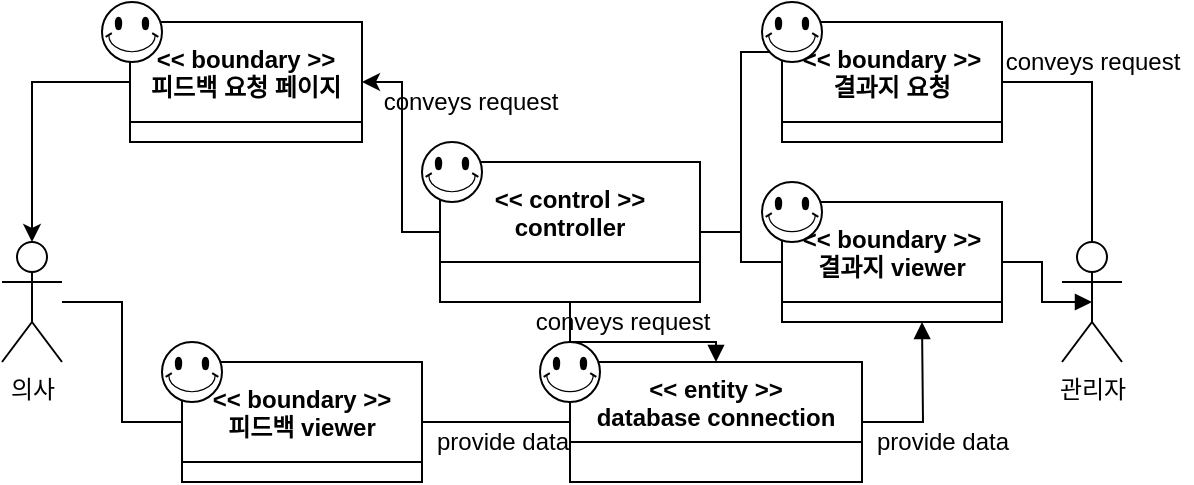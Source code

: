 <mxfile version="14.6.6" type="github">
  <diagram id="2snBoPdIVIojASlzs4ji" name="Page-1">
    <mxGraphModel dx="946" dy="544" grid="1" gridSize="10" guides="1" tooltips="1" connect="1" arrows="1" fold="1" page="1" pageScale="1" pageWidth="827" pageHeight="1169" math="0" shadow="0">
      <root>
        <mxCell id="0" />
        <mxCell id="1" parent="0" />
        <mxCell id="pNh5RsfMhSHscX6KeP78-1" value="의사" style="shape=umlActor;verticalLabelPosition=bottom;verticalAlign=top;html=1;outlineConnect=0;" vertex="1" parent="1">
          <mxGeometry x="130" y="200" width="30" height="60" as="geometry" />
        </mxCell>
        <mxCell id="pNh5RsfMhSHscX6KeP78-2" value="관리자" style="shape=umlActor;verticalLabelPosition=bottom;verticalAlign=top;html=1;outlineConnect=0;" vertex="1" parent="1">
          <mxGeometry x="660" y="200" width="30" height="60" as="geometry" />
        </mxCell>
        <mxCell id="pNh5RsfMhSHscX6KeP78-10" style="edgeStyle=orthogonalEdgeStyle;rounded=0;orthogonalLoop=1;jettySize=auto;html=1;entryX=1;entryY=0.5;entryDx=0;entryDy=0;" edge="1" parent="1" source="pNh5RsfMhSHscX6KeP78-3" target="pNh5RsfMhSHscX6KeP78-7">
          <mxGeometry relative="1" as="geometry">
            <Array as="points">
              <mxPoint x="330" y="195" />
              <mxPoint x="330" y="120" />
            </Array>
          </mxGeometry>
        </mxCell>
        <mxCell id="pNh5RsfMhSHscX6KeP78-14" style="edgeStyle=orthogonalEdgeStyle;rounded=0;orthogonalLoop=1;jettySize=auto;html=1;entryX=0;entryY=0.25;entryDx=0;entryDy=0;endArrow=none;endFill=0;" edge="1" parent="1" source="pNh5RsfMhSHscX6KeP78-3" target="pNh5RsfMhSHscX6KeP78-9">
          <mxGeometry relative="1" as="geometry" />
        </mxCell>
        <mxCell id="pNh5RsfMhSHscX6KeP78-17" style="edgeStyle=orthogonalEdgeStyle;rounded=0;orthogonalLoop=1;jettySize=auto;html=1;endArrow=none;endFill=0;" edge="1" parent="1" source="pNh5RsfMhSHscX6KeP78-3" target="pNh5RsfMhSHscX6KeP78-16">
          <mxGeometry relative="1" as="geometry" />
        </mxCell>
        <mxCell id="pNh5RsfMhSHscX6KeP78-20" style="edgeStyle=orthogonalEdgeStyle;rounded=0;orthogonalLoop=1;jettySize=auto;html=1;endArrow=block;endFill=1;" edge="1" parent="1" source="pNh5RsfMhSHscX6KeP78-3" target="pNh5RsfMhSHscX6KeP78-6">
          <mxGeometry relative="1" as="geometry" />
        </mxCell>
        <mxCell id="pNh5RsfMhSHscX6KeP78-3" value="&lt;&lt; control &gt;&gt;&#xa;controller" style="swimlane;startSize=50;" vertex="1" parent="1">
          <mxGeometry x="349" y="160" width="130" height="70" as="geometry" />
        </mxCell>
        <mxCell id="pNh5RsfMhSHscX6KeP78-19" style="edgeStyle=orthogonalEdgeStyle;rounded=0;orthogonalLoop=1;jettySize=auto;html=1;endArrow=block;endFill=1;" edge="1" parent="1" source="pNh5RsfMhSHscX6KeP78-6">
          <mxGeometry relative="1" as="geometry">
            <mxPoint x="590" y="240" as="targetPoint" />
          </mxGeometry>
        </mxCell>
        <mxCell id="pNh5RsfMhSHscX6KeP78-6" value="&lt;&lt; entity &gt;&gt;&#xa;database connection" style="swimlane;startSize=40;" vertex="1" parent="1">
          <mxGeometry x="414" y="260" width="146" height="60" as="geometry" />
        </mxCell>
        <mxCell id="pNh5RsfMhSHscX6KeP78-25" value="" style="verticalLabelPosition=bottom;verticalAlign=top;html=1;shape=mxgraph.basic.smiley" vertex="1" parent="pNh5RsfMhSHscX6KeP78-6">
          <mxGeometry x="-15" y="-10" width="30" height="30" as="geometry" />
        </mxCell>
        <mxCell id="pNh5RsfMhSHscX6KeP78-11" style="edgeStyle=orthogonalEdgeStyle;rounded=0;orthogonalLoop=1;jettySize=auto;html=1;" edge="1" parent="1" source="pNh5RsfMhSHscX6KeP78-7" target="pNh5RsfMhSHscX6KeP78-1">
          <mxGeometry relative="1" as="geometry" />
        </mxCell>
        <mxCell id="pNh5RsfMhSHscX6KeP78-7" value="&lt;&lt; boundary &gt;&gt;&#xa;피드백 요청 페이지" style="swimlane;startSize=50;" vertex="1" parent="1">
          <mxGeometry x="194" y="90" width="116" height="60" as="geometry" />
        </mxCell>
        <mxCell id="pNh5RsfMhSHscX6KeP78-21" value="" style="verticalLabelPosition=bottom;verticalAlign=top;html=1;shape=mxgraph.basic.smiley" vertex="1" parent="pNh5RsfMhSHscX6KeP78-7">
          <mxGeometry x="-14" y="-10" width="30" height="30" as="geometry" />
        </mxCell>
        <mxCell id="pNh5RsfMhSHscX6KeP78-12" style="edgeStyle=orthogonalEdgeStyle;rounded=0;orthogonalLoop=1;jettySize=auto;html=1;endArrow=none;endFill=0;" edge="1" parent="1" source="pNh5RsfMhSHscX6KeP78-8" target="pNh5RsfMhSHscX6KeP78-1">
          <mxGeometry relative="1" as="geometry" />
        </mxCell>
        <mxCell id="pNh5RsfMhSHscX6KeP78-13" style="edgeStyle=orthogonalEdgeStyle;rounded=0;orthogonalLoop=1;jettySize=auto;html=1;entryX=0;entryY=0.5;entryDx=0;entryDy=0;endArrow=none;endFill=0;" edge="1" parent="1" source="pNh5RsfMhSHscX6KeP78-8" target="pNh5RsfMhSHscX6KeP78-6">
          <mxGeometry relative="1" as="geometry" />
        </mxCell>
        <mxCell id="pNh5RsfMhSHscX6KeP78-8" value="&lt;&lt; boundary &gt;&gt;&#xa;피드백 viewer" style="swimlane;startSize=50;" vertex="1" parent="1">
          <mxGeometry x="220" y="260" width="120" height="60" as="geometry" />
        </mxCell>
        <mxCell id="pNh5RsfMhSHscX6KeP78-24" value="" style="verticalLabelPosition=bottom;verticalAlign=top;html=1;shape=mxgraph.basic.smiley" vertex="1" parent="pNh5RsfMhSHscX6KeP78-8">
          <mxGeometry x="-10" y="-10" width="30" height="30" as="geometry" />
        </mxCell>
        <mxCell id="pNh5RsfMhSHscX6KeP78-15" style="edgeStyle=orthogonalEdgeStyle;rounded=0;orthogonalLoop=1;jettySize=auto;html=1;entryX=0.5;entryY=0;entryDx=0;entryDy=0;entryPerimeter=0;endArrow=none;endFill=0;" edge="1" parent="1" source="pNh5RsfMhSHscX6KeP78-9" target="pNh5RsfMhSHscX6KeP78-2">
          <mxGeometry relative="1" as="geometry" />
        </mxCell>
        <mxCell id="pNh5RsfMhSHscX6KeP78-9" value="&lt;&lt; boundary &gt;&gt;&#xa;결과지 요청" style="swimlane;startSize=50;" vertex="1" parent="1">
          <mxGeometry x="520" y="90" width="110" height="60" as="geometry" />
        </mxCell>
        <mxCell id="pNh5RsfMhSHscX6KeP78-18" style="edgeStyle=orthogonalEdgeStyle;rounded=0;orthogonalLoop=1;jettySize=auto;html=1;entryX=0.5;entryY=0.5;entryDx=0;entryDy=0;entryPerimeter=0;endArrow=block;endFill=1;" edge="1" parent="1" source="pNh5RsfMhSHscX6KeP78-16" target="pNh5RsfMhSHscX6KeP78-2">
          <mxGeometry relative="1" as="geometry" />
        </mxCell>
        <mxCell id="pNh5RsfMhSHscX6KeP78-16" value="&lt;&lt; boundary &gt;&gt;&#xa;결과지 viewer" style="swimlane;startSize=50;" vertex="1" parent="1">
          <mxGeometry x="520" y="180" width="110" height="60" as="geometry" />
        </mxCell>
        <mxCell id="pNh5RsfMhSHscX6KeP78-26" value="" style="verticalLabelPosition=bottom;verticalAlign=top;html=1;shape=mxgraph.basic.smiley" vertex="1" parent="pNh5RsfMhSHscX6KeP78-16">
          <mxGeometry x="-10" y="-10" width="30" height="30" as="geometry" />
        </mxCell>
        <mxCell id="pNh5RsfMhSHscX6KeP78-27" value="" style="verticalLabelPosition=bottom;verticalAlign=top;html=1;shape=mxgraph.basic.smiley" vertex="1" parent="1">
          <mxGeometry x="510" y="80" width="30" height="30" as="geometry" />
        </mxCell>
        <mxCell id="pNh5RsfMhSHscX6KeP78-28" value="" style="verticalLabelPosition=bottom;verticalAlign=top;html=1;shape=mxgraph.basic.smiley" vertex="1" parent="1">
          <mxGeometry x="340" y="150" width="30" height="30" as="geometry" />
        </mxCell>
        <mxCell id="pNh5RsfMhSHscX6KeP78-29" value="conveys request" style="text;html=1;align=center;verticalAlign=middle;resizable=0;points=[];autosize=1;strokeColor=none;" vertex="1" parent="1">
          <mxGeometry x="314" y="120" width="100" height="20" as="geometry" />
        </mxCell>
        <mxCell id="pNh5RsfMhSHscX6KeP78-30" value="conveys request" style="text;html=1;align=center;verticalAlign=middle;resizable=0;points=[];autosize=1;strokeColor=none;" vertex="1" parent="1">
          <mxGeometry x="625" y="100" width="100" height="20" as="geometry" />
        </mxCell>
        <mxCell id="pNh5RsfMhSHscX6KeP78-31" value="conveys request" style="text;html=1;align=center;verticalAlign=middle;resizable=0;points=[];autosize=1;strokeColor=none;" vertex="1" parent="1">
          <mxGeometry x="390" y="230" width="100" height="20" as="geometry" />
        </mxCell>
        <mxCell id="pNh5RsfMhSHscX6KeP78-32" value="provide data" style="text;html=1;align=center;verticalAlign=middle;resizable=0;points=[];autosize=1;strokeColor=none;" vertex="1" parent="1">
          <mxGeometry x="340" y="290" width="80" height="20" as="geometry" />
        </mxCell>
        <mxCell id="pNh5RsfMhSHscX6KeP78-33" value="provide data" style="text;html=1;align=center;verticalAlign=middle;resizable=0;points=[];autosize=1;strokeColor=none;" vertex="1" parent="1">
          <mxGeometry x="560" y="290" width="80" height="20" as="geometry" />
        </mxCell>
      </root>
    </mxGraphModel>
  </diagram>
</mxfile>
